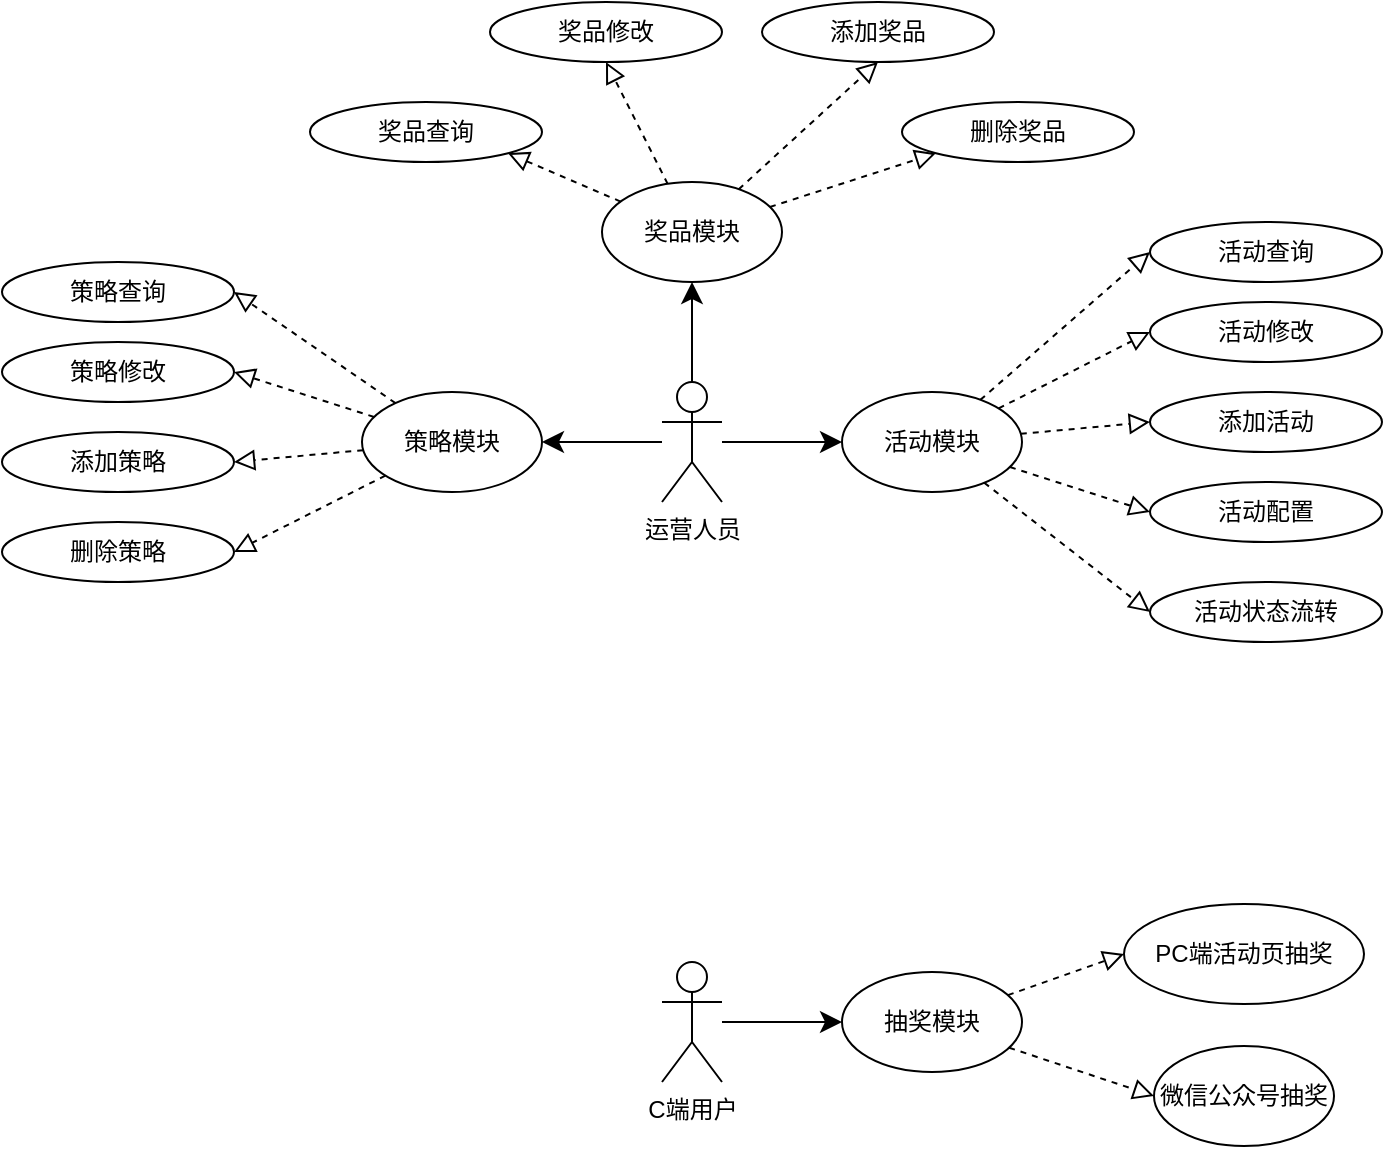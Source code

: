 <mxfile version="14.5.1" type="device"><diagram id="_M3qFakq6d0cUiVXRc9q" name="第 1 页"><mxGraphModel dx="1086" dy="806" grid="0" gridSize="10" guides="1" tooltips="1" connect="1" arrows="1" fold="1" page="1" pageScale="1" pageWidth="827" pageHeight="1169" math="0" shadow="0"><root><mxCell id="0"/><mxCell id="1" parent="0"/><mxCell id="IfTiXrZ9ooztk2HDXL-Y-3" style="rounded=0;orthogonalLoop=1;jettySize=auto;html=1;entryX=0;entryY=0.5;entryDx=0;entryDy=0;endSize=8;" edge="1" parent="1" source="IfTiXrZ9ooztk2HDXL-Y-1" target="IfTiXrZ9ooztk2HDXL-Y-2"><mxGeometry relative="1" as="geometry"/></mxCell><mxCell id="IfTiXrZ9ooztk2HDXL-Y-24" style="edgeStyle=none;rounded=0;orthogonalLoop=1;jettySize=auto;html=1;entryX=1;entryY=0.5;entryDx=0;entryDy=0;endArrow=classic;endFill=1;endSize=8;" edge="1" parent="1" source="IfTiXrZ9ooztk2HDXL-Y-1" target="IfTiXrZ9ooztk2HDXL-Y-23"><mxGeometry relative="1" as="geometry"/></mxCell><mxCell id="IfTiXrZ9ooztk2HDXL-Y-38" style="edgeStyle=none;rounded=0;orthogonalLoop=1;jettySize=auto;html=1;entryX=0.5;entryY=1;entryDx=0;entryDy=0;endArrow=classic;endFill=1;endSize=8;" edge="1" parent="1" source="IfTiXrZ9ooztk2HDXL-Y-1" target="IfTiXrZ9ooztk2HDXL-Y-37"><mxGeometry relative="1" as="geometry"/></mxCell><mxCell id="IfTiXrZ9ooztk2HDXL-Y-1" value="运营人员" style="shape=umlActor;verticalLabelPosition=bottom;verticalAlign=top;html=1;" vertex="1" parent="1"><mxGeometry x="379" y="330" width="30" height="60" as="geometry"/></mxCell><mxCell id="IfTiXrZ9ooztk2HDXL-Y-11" style="edgeStyle=none;rounded=0;orthogonalLoop=1;jettySize=auto;html=1;entryX=0;entryY=0.5;entryDx=0;entryDy=0;dashed=1;endArrow=block;endFill=0;endSize=8;" edge="1" parent="1" source="IfTiXrZ9ooztk2HDXL-Y-2" target="IfTiXrZ9ooztk2HDXL-Y-10"><mxGeometry relative="1" as="geometry"/></mxCell><mxCell id="IfTiXrZ9ooztk2HDXL-Y-13" style="edgeStyle=none;rounded=0;orthogonalLoop=1;jettySize=auto;html=1;entryX=0;entryY=0.5;entryDx=0;entryDy=0;dashed=1;endArrow=block;endFill=0;endSize=8;" edge="1" parent="1" source="IfTiXrZ9ooztk2HDXL-Y-2" target="IfTiXrZ9ooztk2HDXL-Y-12"><mxGeometry relative="1" as="geometry"/></mxCell><mxCell id="IfTiXrZ9ooztk2HDXL-Y-15" style="edgeStyle=none;rounded=0;orthogonalLoop=1;jettySize=auto;html=1;entryX=0;entryY=0.5;entryDx=0;entryDy=0;dashed=1;endArrow=block;endFill=0;endSize=8;" edge="1" parent="1" source="IfTiXrZ9ooztk2HDXL-Y-2" target="IfTiXrZ9ooztk2HDXL-Y-14"><mxGeometry relative="1" as="geometry"/></mxCell><mxCell id="IfTiXrZ9ooztk2HDXL-Y-19" style="edgeStyle=none;rounded=0;orthogonalLoop=1;jettySize=auto;html=1;entryX=0;entryY=0.5;entryDx=0;entryDy=0;dashed=1;endArrow=block;endFill=0;endSize=8;" edge="1" parent="1" source="IfTiXrZ9ooztk2HDXL-Y-2" target="IfTiXrZ9ooztk2HDXL-Y-17"><mxGeometry relative="1" as="geometry"/></mxCell><mxCell id="IfTiXrZ9ooztk2HDXL-Y-20" style="edgeStyle=none;rounded=0;orthogonalLoop=1;jettySize=auto;html=1;entryX=0;entryY=0.5;entryDx=0;entryDy=0;dashed=1;endArrow=block;endFill=0;endSize=8;" edge="1" parent="1" source="IfTiXrZ9ooztk2HDXL-Y-2" target="IfTiXrZ9ooztk2HDXL-Y-18"><mxGeometry relative="1" as="geometry"/></mxCell><mxCell id="IfTiXrZ9ooztk2HDXL-Y-2" value="活动模块" style="ellipse;whiteSpace=wrap;html=1;" vertex="1" parent="1"><mxGeometry x="469" y="335" width="90" height="50" as="geometry"/></mxCell><mxCell id="IfTiXrZ9ooztk2HDXL-Y-10" value="活动查询" style="ellipse;whiteSpace=wrap;html=1;" vertex="1" parent="1"><mxGeometry x="623" y="250" width="116" height="30" as="geometry"/></mxCell><mxCell id="IfTiXrZ9ooztk2HDXL-Y-12" value="活动修改" style="ellipse;whiteSpace=wrap;html=1;" vertex="1" parent="1"><mxGeometry x="623" y="290" width="116" height="30" as="geometry"/></mxCell><mxCell id="IfTiXrZ9ooztk2HDXL-Y-14" value="活动配置" style="ellipse;whiteSpace=wrap;html=1;" vertex="1" parent="1"><mxGeometry x="623" y="380" width="116" height="30" as="geometry"/></mxCell><mxCell id="IfTiXrZ9ooztk2HDXL-Y-17" value="添加活动" style="ellipse;whiteSpace=wrap;html=1;" vertex="1" parent="1"><mxGeometry x="623" y="335" width="116" height="30" as="geometry"/></mxCell><mxCell id="IfTiXrZ9ooztk2HDXL-Y-18" value="活动状态流转" style="ellipse;whiteSpace=wrap;html=1;" vertex="1" parent="1"><mxGeometry x="623" y="430" width="116" height="30" as="geometry"/></mxCell><mxCell id="IfTiXrZ9ooztk2HDXL-Y-33" style="edgeStyle=none;rounded=0;orthogonalLoop=1;jettySize=auto;html=1;entryX=1;entryY=0.5;entryDx=0;entryDy=0;dashed=1;endArrow=block;endFill=0;endSize=8;" edge="1" parent="1" source="IfTiXrZ9ooztk2HDXL-Y-23" target="IfTiXrZ9ooztk2HDXL-Y-28"><mxGeometry relative="1" as="geometry"/></mxCell><mxCell id="IfTiXrZ9ooztk2HDXL-Y-34" style="edgeStyle=none;rounded=0;orthogonalLoop=1;jettySize=auto;html=1;entryX=1;entryY=0.5;entryDx=0;entryDy=0;dashed=1;endArrow=block;endFill=0;endSize=8;" edge="1" parent="1" source="IfTiXrZ9ooztk2HDXL-Y-23" target="IfTiXrZ9ooztk2HDXL-Y-29"><mxGeometry relative="1" as="geometry"/></mxCell><mxCell id="IfTiXrZ9ooztk2HDXL-Y-35" style="edgeStyle=none;rounded=0;orthogonalLoop=1;jettySize=auto;html=1;entryX=1;entryY=0.5;entryDx=0;entryDy=0;dashed=1;endArrow=block;endFill=0;endSize=8;" edge="1" parent="1" source="IfTiXrZ9ooztk2HDXL-Y-23" target="IfTiXrZ9ooztk2HDXL-Y-31"><mxGeometry relative="1" as="geometry"/></mxCell><mxCell id="IfTiXrZ9ooztk2HDXL-Y-36" style="edgeStyle=none;rounded=0;orthogonalLoop=1;jettySize=auto;html=1;entryX=1;entryY=0.5;entryDx=0;entryDy=0;dashed=1;endArrow=block;endFill=0;endSize=8;" edge="1" parent="1" source="IfTiXrZ9ooztk2HDXL-Y-23" target="IfTiXrZ9ooztk2HDXL-Y-30"><mxGeometry relative="1" as="geometry"/></mxCell><mxCell id="IfTiXrZ9ooztk2HDXL-Y-23" value="策略模块" style="ellipse;whiteSpace=wrap;html=1;" vertex="1" parent="1"><mxGeometry x="229" y="335" width="90" height="50" as="geometry"/></mxCell><mxCell id="IfTiXrZ9ooztk2HDXL-Y-28" value="策略查询" style="ellipse;whiteSpace=wrap;html=1;" vertex="1" parent="1"><mxGeometry x="49" y="270" width="116" height="30" as="geometry"/></mxCell><mxCell id="IfTiXrZ9ooztk2HDXL-Y-29" value="策略修改" style="ellipse;whiteSpace=wrap;html=1;" vertex="1" parent="1"><mxGeometry x="49" y="310" width="116" height="30" as="geometry"/></mxCell><mxCell id="IfTiXrZ9ooztk2HDXL-Y-30" value="删除策略" style="ellipse;whiteSpace=wrap;html=1;" vertex="1" parent="1"><mxGeometry x="49" y="400" width="116" height="30" as="geometry"/></mxCell><mxCell id="IfTiXrZ9ooztk2HDXL-Y-31" value="添加策略" style="ellipse;whiteSpace=wrap;html=1;" vertex="1" parent="1"><mxGeometry x="49" y="355" width="116" height="30" as="geometry"/></mxCell><mxCell id="IfTiXrZ9ooztk2HDXL-Y-44" value="" style="edgeStyle=none;rounded=0;orthogonalLoop=1;jettySize=auto;html=1;dashed=1;endArrow=block;endFill=0;endSize=8;entryX=0;entryY=1;entryDx=0;entryDy=0;" edge="1" parent="1" source="IfTiXrZ9ooztk2HDXL-Y-37" target="IfTiXrZ9ooztk2HDXL-Y-41"><mxGeometry relative="1" as="geometry"/></mxCell><mxCell id="IfTiXrZ9ooztk2HDXL-Y-45" style="edgeStyle=none;rounded=0;orthogonalLoop=1;jettySize=auto;html=1;entryX=0.5;entryY=1;entryDx=0;entryDy=0;dashed=1;endArrow=block;endFill=0;endSize=8;" edge="1" parent="1" source="IfTiXrZ9ooztk2HDXL-Y-37" target="IfTiXrZ9ooztk2HDXL-Y-42"><mxGeometry relative="1" as="geometry"/></mxCell><mxCell id="IfTiXrZ9ooztk2HDXL-Y-46" style="edgeStyle=none;rounded=0;orthogonalLoop=1;jettySize=auto;html=1;entryX=0.5;entryY=1;entryDx=0;entryDy=0;dashed=1;endArrow=block;endFill=0;endSize=8;" edge="1" parent="1" source="IfTiXrZ9ooztk2HDXL-Y-37" target="IfTiXrZ9ooztk2HDXL-Y-40"><mxGeometry relative="1" as="geometry"/></mxCell><mxCell id="IfTiXrZ9ooztk2HDXL-Y-47" style="edgeStyle=none;rounded=0;orthogonalLoop=1;jettySize=auto;html=1;entryX=1;entryY=1;entryDx=0;entryDy=0;dashed=1;endArrow=block;endFill=0;endSize=8;" edge="1" parent="1" source="IfTiXrZ9ooztk2HDXL-Y-37" target="IfTiXrZ9ooztk2HDXL-Y-39"><mxGeometry relative="1" as="geometry"/></mxCell><mxCell id="IfTiXrZ9ooztk2HDXL-Y-37" value="奖品模块" style="ellipse;whiteSpace=wrap;html=1;" vertex="1" parent="1"><mxGeometry x="349" y="230" width="90" height="50" as="geometry"/></mxCell><mxCell id="IfTiXrZ9ooztk2HDXL-Y-39" value="奖品查询" style="ellipse;whiteSpace=wrap;html=1;" vertex="1" parent="1"><mxGeometry x="203" y="190" width="116" height="30" as="geometry"/></mxCell><mxCell id="IfTiXrZ9ooztk2HDXL-Y-40" value="奖品修改" style="ellipse;whiteSpace=wrap;html=1;" vertex="1" parent="1"><mxGeometry x="293" y="140" width="116" height="30" as="geometry"/></mxCell><mxCell id="IfTiXrZ9ooztk2HDXL-Y-41" value="删除奖品" style="ellipse;whiteSpace=wrap;html=1;" vertex="1" parent="1"><mxGeometry x="499" y="190" width="116" height="30" as="geometry"/></mxCell><mxCell id="IfTiXrZ9ooztk2HDXL-Y-42" value="添加奖品" style="ellipse;whiteSpace=wrap;html=1;" vertex="1" parent="1"><mxGeometry x="429" y="140" width="116" height="30" as="geometry"/></mxCell><mxCell id="IfTiXrZ9ooztk2HDXL-Y-55" style="edgeStyle=none;rounded=0;orthogonalLoop=1;jettySize=auto;html=1;entryX=0;entryY=0.5;entryDx=0;entryDy=0;endArrow=classic;endFill=1;endSize=8;" edge="1" parent="1" source="IfTiXrZ9ooztk2HDXL-Y-50" target="IfTiXrZ9ooztk2HDXL-Y-56"><mxGeometry relative="1" as="geometry"/></mxCell><mxCell id="IfTiXrZ9ooztk2HDXL-Y-50" value="C端用户" style="shape=umlActor;verticalLabelPosition=bottom;verticalAlign=top;html=1;" vertex="1" parent="1"><mxGeometry x="379" y="620" width="30" height="60" as="geometry"/></mxCell><mxCell id="IfTiXrZ9ooztk2HDXL-Y-52" value="微信公众号抽奖" style="ellipse;whiteSpace=wrap;html=1;" vertex="1" parent="1"><mxGeometry x="625" y="662" width="90" height="50" as="geometry"/></mxCell><mxCell id="IfTiXrZ9ooztk2HDXL-Y-54" value="PC端活动页抽奖" style="ellipse;whiteSpace=wrap;html=1;" vertex="1" parent="1"><mxGeometry x="610" y="591" width="120" height="50" as="geometry"/></mxCell><mxCell id="IfTiXrZ9ooztk2HDXL-Y-57" style="edgeStyle=none;rounded=0;orthogonalLoop=1;jettySize=auto;html=1;entryX=0;entryY=0.5;entryDx=0;entryDy=0;endArrow=block;endFill=0;endSize=8;dashed=1;" edge="1" parent="1" source="IfTiXrZ9ooztk2HDXL-Y-56" target="IfTiXrZ9ooztk2HDXL-Y-54"><mxGeometry relative="1" as="geometry"/></mxCell><mxCell id="IfTiXrZ9ooztk2HDXL-Y-58" style="edgeStyle=none;rounded=0;orthogonalLoop=1;jettySize=auto;html=1;entryX=0;entryY=0.5;entryDx=0;entryDy=0;endArrow=block;endFill=0;endSize=8;dashed=1;" edge="1" parent="1" source="IfTiXrZ9ooztk2HDXL-Y-56" target="IfTiXrZ9ooztk2HDXL-Y-52"><mxGeometry relative="1" as="geometry"/></mxCell><mxCell id="IfTiXrZ9ooztk2HDXL-Y-56" value="抽奖模块" style="ellipse;whiteSpace=wrap;html=1;" vertex="1" parent="1"><mxGeometry x="469" y="625" width="90" height="50" as="geometry"/></mxCell></root></mxGraphModel></diagram></mxfile>